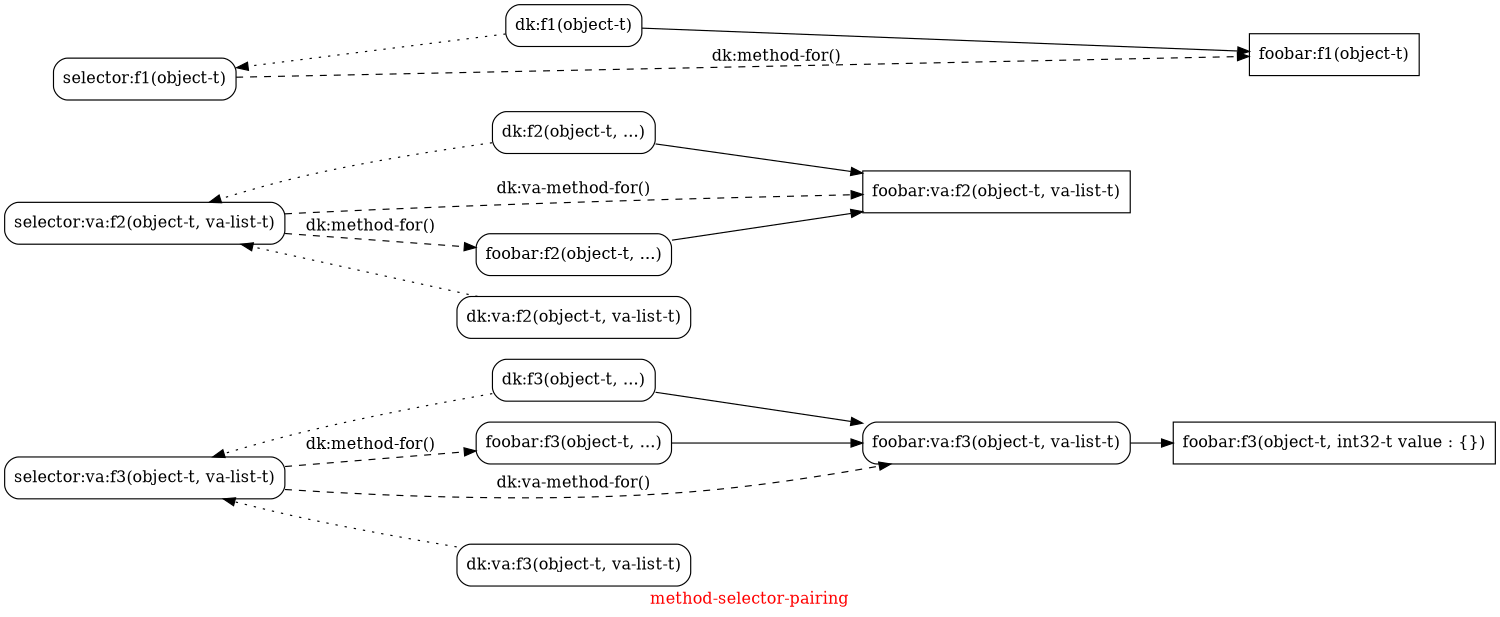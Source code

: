 // Copyright (C) 2007, 2008, 2009 Robert Nielsen <robert@dakota.org>
//
// Licensed under the Apache License, Version 2.0 (the "License");
// you may not use this file except in compliance with the License.
// You may obtain a copy of the License at
//
//      http://www.apache.org/licenses/LICENSE-2.0
//
// Unless required by applicable law or agreed to in writing, software
// distributed under the License is distributed on an "AS IS" BASIS,
// WITHOUT WARRANTIES OR CONDITIONS OF ANY KIND, either express or implied.
// See the License for the specific language governing permissions and
// limitations under the License.

digraph "method-selector-pairing"
{
  graph [ label = "\G", fontcolor = red ];
  graph [ rankdir = "LR", center = true, size = "10,7.5" ];
  node [ shape = "box", style = "rounded", width = "1.5" ];

  "foobar:f3(object-t, int32-t value : {})" [ style = "" ];
  {
    "dk:f3(object-t, ...)";
    "foobar:f3(object-t, ...)";
  }
  -> "foobar:va:f3(object-t, va-list-t)"
  -> "foobar:f3(object-t, int32-t value : {})";

  "dk:f3(object-t, ...)"         -> "selector:va:f3(object-t, va-list-t)" [constraint = false, style = dotted];
  "dk:va:f3(object-t, va-list-t)" -> "selector:va:f3(object-t, va-list-t)" [constraint = false, style = dotted];
  "selector:va:f3(object-t, va-list-t)" -> "foobar:f3(object-t, ...)" [ style = dashed, label = "dk:method-for()" ];
  "selector:va:f3(object-t, va-list-t)" -> "foobar:va:f3(object-t, va-list-t)" [ style = dashed, label = "dk:va-method-for()" ];

  "foobar:va:f2(object-t, va-list-t)" [ style = "" ];
  {
    "dk:f2(object-t, ...)";
    "foobar:f2(object-t, ...)";
  }
  -> "foobar:va:f2(object-t, va-list-t)";

  "dk:f2(object-t, ...)"         -> "selector:va:f2(object-t, va-list-t)" [constraint = false, style = dotted];
  "dk:va:f2(object-t, va-list-t)" -> "selector:va:f2(object-t, va-list-t)" [constraint = false, style = dotted];
  "selector:va:f2(object-t, va-list-t)" -> "foobar:va:f2(object-t, va-list-t)" [ style = dashed, label = "dk:va-method-for()" ];
  "selector:va:f2(object-t, va-list-t)" -> "foobar:f2(object-t, ...)" [ style = dashed, label = "dk:method-for()" ];
  
  "foobar:f1(object-t)" [ style = "" ];
  "dk:f1(object-t)"              -> "foobar:f1(object-t)";

  "dk:f1(object-t)"              -> "selector:f1(object-t)"      [constraint = false, style = dotted];
  "selector:f1(object-t)"      -> "foobar:f1(object-t)" [ style = dashed, label = "dk:method-for()" ];

  subgraph {
    graph [ rank = same ];
    "dk:f1(object-t)";
    "dk:f2(object-t, ...)";
    "dk:va:f2(object-t, va-list-t)";
    "dk:f3(object-t, ...)";
    "dk:va:f3(object-t, va-list-t)";
  }

  subgraph {
    graph [ rank = same ];
    "selector:f1(object-t)";
    "selector:va:f2(object-t, va-list-t)";
    "selector:va:f3(object-t, va-list-t)";
  }
  subgraph { graph [ rank = same ]; "foobar:f1(object-t)"; "foobar:f3(object-t, int32-t value : {})"; }
  subgraph { graph [ rank = same ]; "foobar:va:f2(object-t, va-list-t)"; "foobar:va:f3(object-t, va-list-t)"; }
  subgraph { graph [ rank = same ]; "foobar:f2(object-t, ...)"; "foobar:f3(object-t, ...)"; }
}
